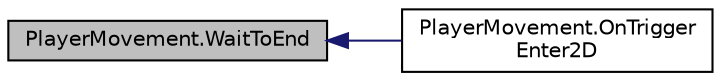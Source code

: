 digraph "PlayerMovement.WaitToEnd"
{
  edge [fontname="Helvetica",fontsize="10",labelfontname="Helvetica",labelfontsize="10"];
  node [fontname="Helvetica",fontsize="10",shape=record];
  rankdir="LR";
  Node72 [label="PlayerMovement.WaitToEnd",height=0.2,width=0.4,color="black", fillcolor="grey75", style="filled", fontcolor="black"];
  Node72 -> Node73 [dir="back",color="midnightblue",fontsize="10",style="solid",fontname="Helvetica"];
  Node73 [label="PlayerMovement.OnTrigger\lEnter2D",height=0.2,width=0.4,color="black", fillcolor="white", style="filled",URL="$class_player_movement.html#a0f1ed1e33528156b8222ef90b75cf6c9",tooltip="OnTriggerEnter2D: Only runs when the player reaches the end post. GameObject that collided with this..."];
}
